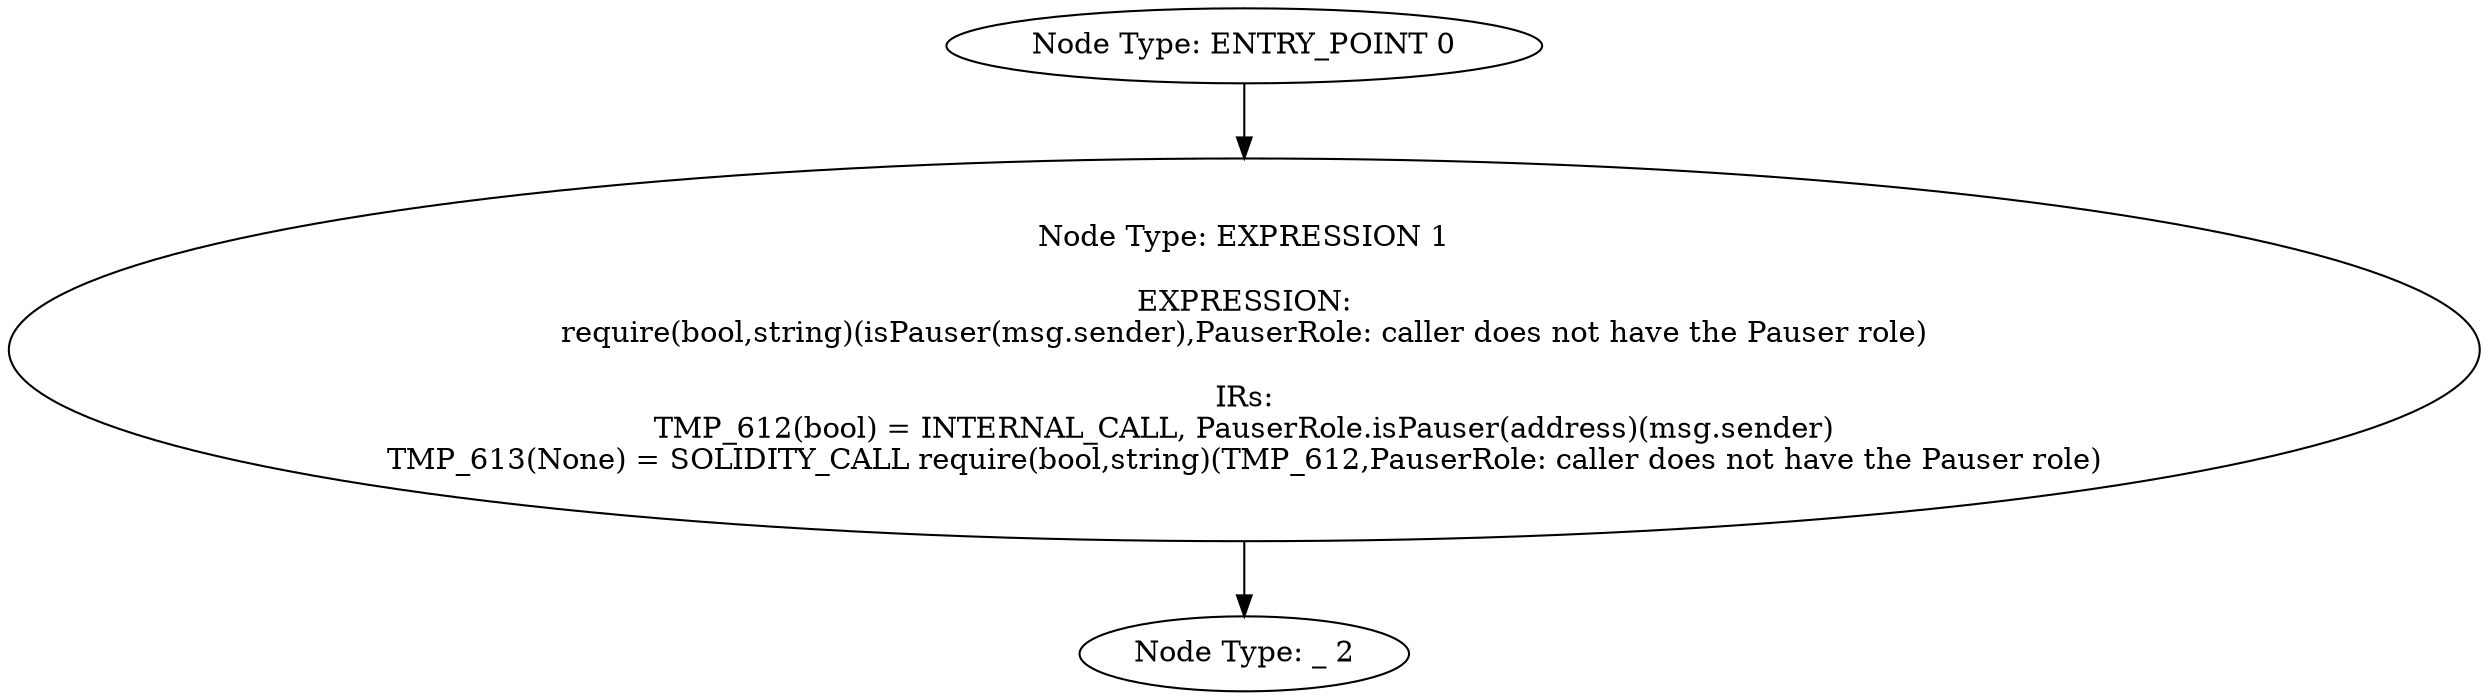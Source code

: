 digraph{
0[label="Node Type: ENTRY_POINT 0
"];
0->1;
1[label="Node Type: EXPRESSION 1

EXPRESSION:
require(bool,string)(isPauser(msg.sender),PauserRole: caller does not have the Pauser role)

IRs:
TMP_612(bool) = INTERNAL_CALL, PauserRole.isPauser(address)(msg.sender)
TMP_613(None) = SOLIDITY_CALL require(bool,string)(TMP_612,PauserRole: caller does not have the Pauser role)"];
1->2;
2[label="Node Type: _ 2
"];
}
